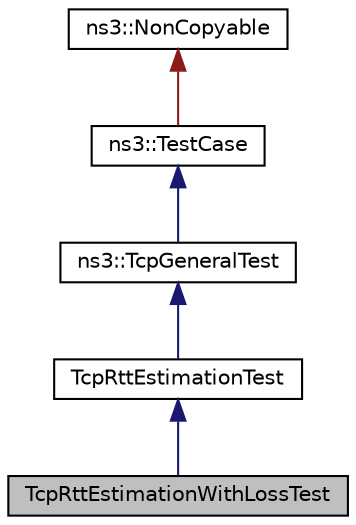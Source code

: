 digraph "TcpRttEstimationWithLossTest"
{
 // LATEX_PDF_SIZE
  edge [fontname="Helvetica",fontsize="10",labelfontname="Helvetica",labelfontsize="10"];
  node [fontname="Helvetica",fontsize="10",shape=record];
  Node1 [label="TcpRttEstimationWithLossTest",height=0.2,width=0.4,color="black", fillcolor="grey75", style="filled", fontcolor="black",tooltip="Check Rtt calculations with packet losses."];
  Node2 -> Node1 [dir="back",color="midnightblue",fontsize="10",style="solid",fontname="Helvetica"];
  Node2 [label="TcpRttEstimationTest",height=0.2,width=0.4,color="black", fillcolor="white", style="filled",URL="$class_tcp_rtt_estimation_test.html",tooltip="Check Rtt calculations."];
  Node3 -> Node2 [dir="back",color="midnightblue",fontsize="10",style="solid",fontname="Helvetica"];
  Node3 [label="ns3::TcpGeneralTest",height=0.2,width=0.4,color="black", fillcolor="white", style="filled",URL="$classns3_1_1_tcp_general_test.html",tooltip="General infrastructure for TCP testing."];
  Node4 -> Node3 [dir="back",color="midnightblue",fontsize="10",style="solid",fontname="Helvetica"];
  Node4 [label="ns3::TestCase",height=0.2,width=0.4,color="black", fillcolor="white", style="filled",URL="$classns3_1_1_test_case.html",tooltip="encapsulates test code"];
  Node5 -> Node4 [dir="back",color="firebrick4",fontsize="10",style="solid",fontname="Helvetica"];
  Node5 [label="ns3::NonCopyable",height=0.2,width=0.4,color="black", fillcolor="white", style="filled",URL="$classns3_1_1_non_copyable.html",tooltip="A base class for (non-Singleton) objects which shouldn't be copied."];
}
